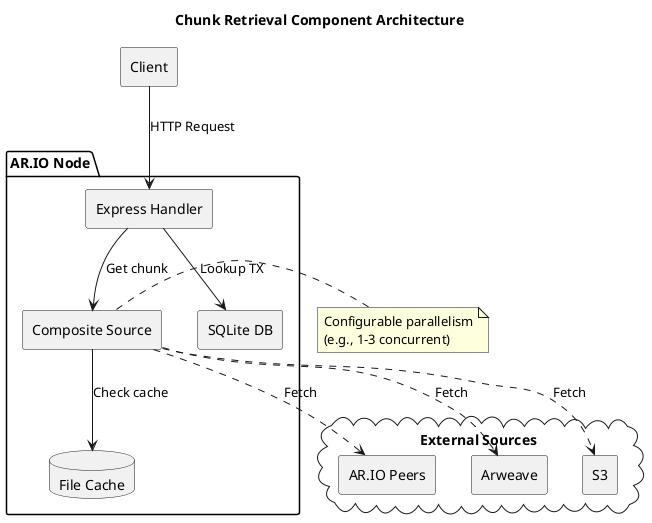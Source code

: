 @startuml
skinparam backgroundColor white
skinparam componentStyle rectangle

title Chunk Retrieval Component Architecture

component "Client" as C

package "AR.IO Node" {
  component "Express Handler" as H
  component "SQLite DB" as DB
  component "Composite Source" as CS
  database "File Cache" as FC
}

cloud "External Sources" {
  component "AR.IO Peers" as P
  component "Arweave" as A
  component "S3" as S
}

C --> H: HTTP Request
H --> DB: Lookup TX
H --> CS: Get chunk
CS --> FC: Check cache
CS ..> P: Fetch
CS ..> A: Fetch
CS ..> S: Fetch

note right of CS: Configurable parallelism\n(e.g., 1-3 concurrent)

@enduml